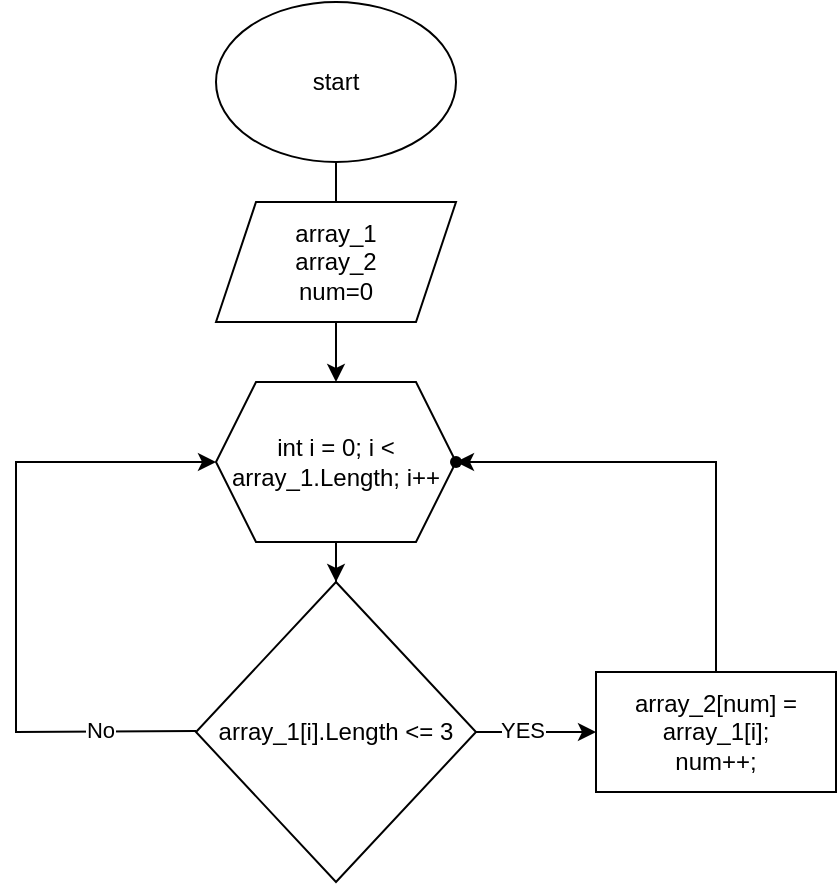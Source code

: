 <mxfile version="22.1.5" type="github">
  <diagram id="C5RBs43oDa-KdzZeNtuy" name="Page-1">
    <mxGraphModel dx="1050" dy="567" grid="1" gridSize="10" guides="1" tooltips="1" connect="1" arrows="1" fold="1" page="1" pageScale="1" pageWidth="827" pageHeight="1169" math="0" shadow="0">
      <root>
        <mxCell id="WIyWlLk6GJQsqaUBKTNV-0" />
        <mxCell id="WIyWlLk6GJQsqaUBKTNV-1" parent="WIyWlLk6GJQsqaUBKTNV-0" />
        <mxCell id="QaGG6MFw76Bj9vc2E5WK-0" value="start" style="ellipse;whiteSpace=wrap;html=1;" vertex="1" parent="WIyWlLk6GJQsqaUBKTNV-1">
          <mxGeometry x="370" y="70" width="120" height="80" as="geometry" />
        </mxCell>
        <mxCell id="QaGG6MFw76Bj9vc2E5WK-10" value="" style="edgeStyle=orthogonalEdgeStyle;rounded=0;orthogonalLoop=1;jettySize=auto;html=1;" edge="1" parent="WIyWlLk6GJQsqaUBKTNV-1" source="QaGG6MFw76Bj9vc2E5WK-1" target="QaGG6MFw76Bj9vc2E5WK-9">
          <mxGeometry relative="1" as="geometry" />
        </mxCell>
        <mxCell id="QaGG6MFw76Bj9vc2E5WK-1" value="array_1&lt;br&gt;array_2&lt;br&gt;num=0" style="shape=parallelogram;perimeter=parallelogramPerimeter;whiteSpace=wrap;html=1;fixedSize=1;" vertex="1" parent="WIyWlLk6GJQsqaUBKTNV-1">
          <mxGeometry x="370" y="170" width="120" height="60" as="geometry" />
        </mxCell>
        <mxCell id="QaGG6MFw76Bj9vc2E5WK-2" value="" style="endArrow=none;html=1;rounded=0;exitX=0.5;exitY=0;exitDx=0;exitDy=0;entryX=0.5;entryY=1;entryDx=0;entryDy=0;" edge="1" parent="WIyWlLk6GJQsqaUBKTNV-1" source="QaGG6MFw76Bj9vc2E5WK-1" target="QaGG6MFw76Bj9vc2E5WK-0">
          <mxGeometry width="50" height="50" relative="1" as="geometry">
            <mxPoint x="390" y="320" as="sourcePoint" />
            <mxPoint x="440" y="270" as="targetPoint" />
          </mxGeometry>
        </mxCell>
        <mxCell id="QaGG6MFw76Bj9vc2E5WK-13" value="" style="edgeStyle=orthogonalEdgeStyle;rounded=0;orthogonalLoop=1;jettySize=auto;html=1;" edge="1" parent="WIyWlLk6GJQsqaUBKTNV-1" source="QaGG6MFw76Bj9vc2E5WK-9" target="QaGG6MFw76Bj9vc2E5WK-12">
          <mxGeometry relative="1" as="geometry" />
        </mxCell>
        <mxCell id="QaGG6MFw76Bj9vc2E5WK-9" value="int i = 0; i &amp;lt; array_1.Length; i++" style="shape=hexagon;perimeter=hexagonPerimeter2;whiteSpace=wrap;html=1;fixedSize=1;" vertex="1" parent="WIyWlLk6GJQsqaUBKTNV-1">
          <mxGeometry x="370" y="260" width="120" height="80" as="geometry" />
        </mxCell>
        <mxCell id="QaGG6MFw76Bj9vc2E5WK-16" value="" style="edgeStyle=orthogonalEdgeStyle;rounded=0;orthogonalLoop=1;jettySize=auto;html=1;" edge="1" parent="WIyWlLk6GJQsqaUBKTNV-1" source="QaGG6MFw76Bj9vc2E5WK-12" target="QaGG6MFw76Bj9vc2E5WK-15">
          <mxGeometry relative="1" as="geometry" />
        </mxCell>
        <mxCell id="QaGG6MFw76Bj9vc2E5WK-21" value="YES" style="edgeLabel;html=1;align=center;verticalAlign=middle;resizable=0;points=[];" vertex="1" connectable="0" parent="QaGG6MFw76Bj9vc2E5WK-16">
          <mxGeometry x="-0.24" y="1" relative="1" as="geometry">
            <mxPoint as="offset" />
          </mxGeometry>
        </mxCell>
        <mxCell id="QaGG6MFw76Bj9vc2E5WK-12" value="array_1[i].Length &amp;lt;= 3" style="rhombus;whiteSpace=wrap;html=1;" vertex="1" parent="WIyWlLk6GJQsqaUBKTNV-1">
          <mxGeometry x="360" y="360" width="140" height="150" as="geometry" />
        </mxCell>
        <mxCell id="QaGG6MFw76Bj9vc2E5WK-25" value="" style="edgeStyle=orthogonalEdgeStyle;rounded=0;orthogonalLoop=1;jettySize=auto;html=1;" edge="1" parent="WIyWlLk6GJQsqaUBKTNV-1" source="QaGG6MFw76Bj9vc2E5WK-15" target="QaGG6MFw76Bj9vc2E5WK-24">
          <mxGeometry relative="1" as="geometry">
            <Array as="points">
              <mxPoint x="620" y="300" />
            </Array>
          </mxGeometry>
        </mxCell>
        <mxCell id="QaGG6MFw76Bj9vc2E5WK-15" value="array_2[num] = array_1[i];&lt;br style=&quot;border-color: var(--border-color); text-align: left;&quot;&gt;&lt;span style=&quot;text-align: left;&quot;&gt;num++;&lt;/span&gt;" style="whiteSpace=wrap;html=1;" vertex="1" parent="WIyWlLk6GJQsqaUBKTNV-1">
          <mxGeometry x="560" y="405" width="120" height="60" as="geometry" />
        </mxCell>
        <mxCell id="QaGG6MFw76Bj9vc2E5WK-19" value="" style="edgeStyle=none;orthogonalLoop=1;jettySize=auto;html=1;rounded=0;exitX=0;exitY=0.5;exitDx=0;exitDy=0;endArrow=none;endFill=0;startArrow=classic;startFill=1;" edge="1" parent="WIyWlLk6GJQsqaUBKTNV-1" source="QaGG6MFw76Bj9vc2E5WK-9">
          <mxGeometry width="80" relative="1" as="geometry">
            <mxPoint x="280" y="434.5" as="sourcePoint" />
            <mxPoint x="360" y="434.5" as="targetPoint" />
            <Array as="points">
              <mxPoint x="270" y="300" />
              <mxPoint x="270" y="435" />
            </Array>
          </mxGeometry>
        </mxCell>
        <mxCell id="QaGG6MFw76Bj9vc2E5WK-22" value="No" style="edgeLabel;html=1;align=center;verticalAlign=middle;resizable=0;points=[];" vertex="1" connectable="0" parent="QaGG6MFw76Bj9vc2E5WK-19">
          <mxGeometry x="0.703" y="1" relative="1" as="geometry">
            <mxPoint as="offset" />
          </mxGeometry>
        </mxCell>
        <mxCell id="QaGG6MFw76Bj9vc2E5WK-24" value="" style="shape=waypoint;sketch=0;size=6;pointerEvents=1;points=[];fillColor=default;resizable=0;rotatable=0;perimeter=centerPerimeter;snapToPoint=1;" vertex="1" parent="WIyWlLk6GJQsqaUBKTNV-1">
          <mxGeometry x="480" y="290" width="20" height="20" as="geometry" />
        </mxCell>
      </root>
    </mxGraphModel>
  </diagram>
</mxfile>
